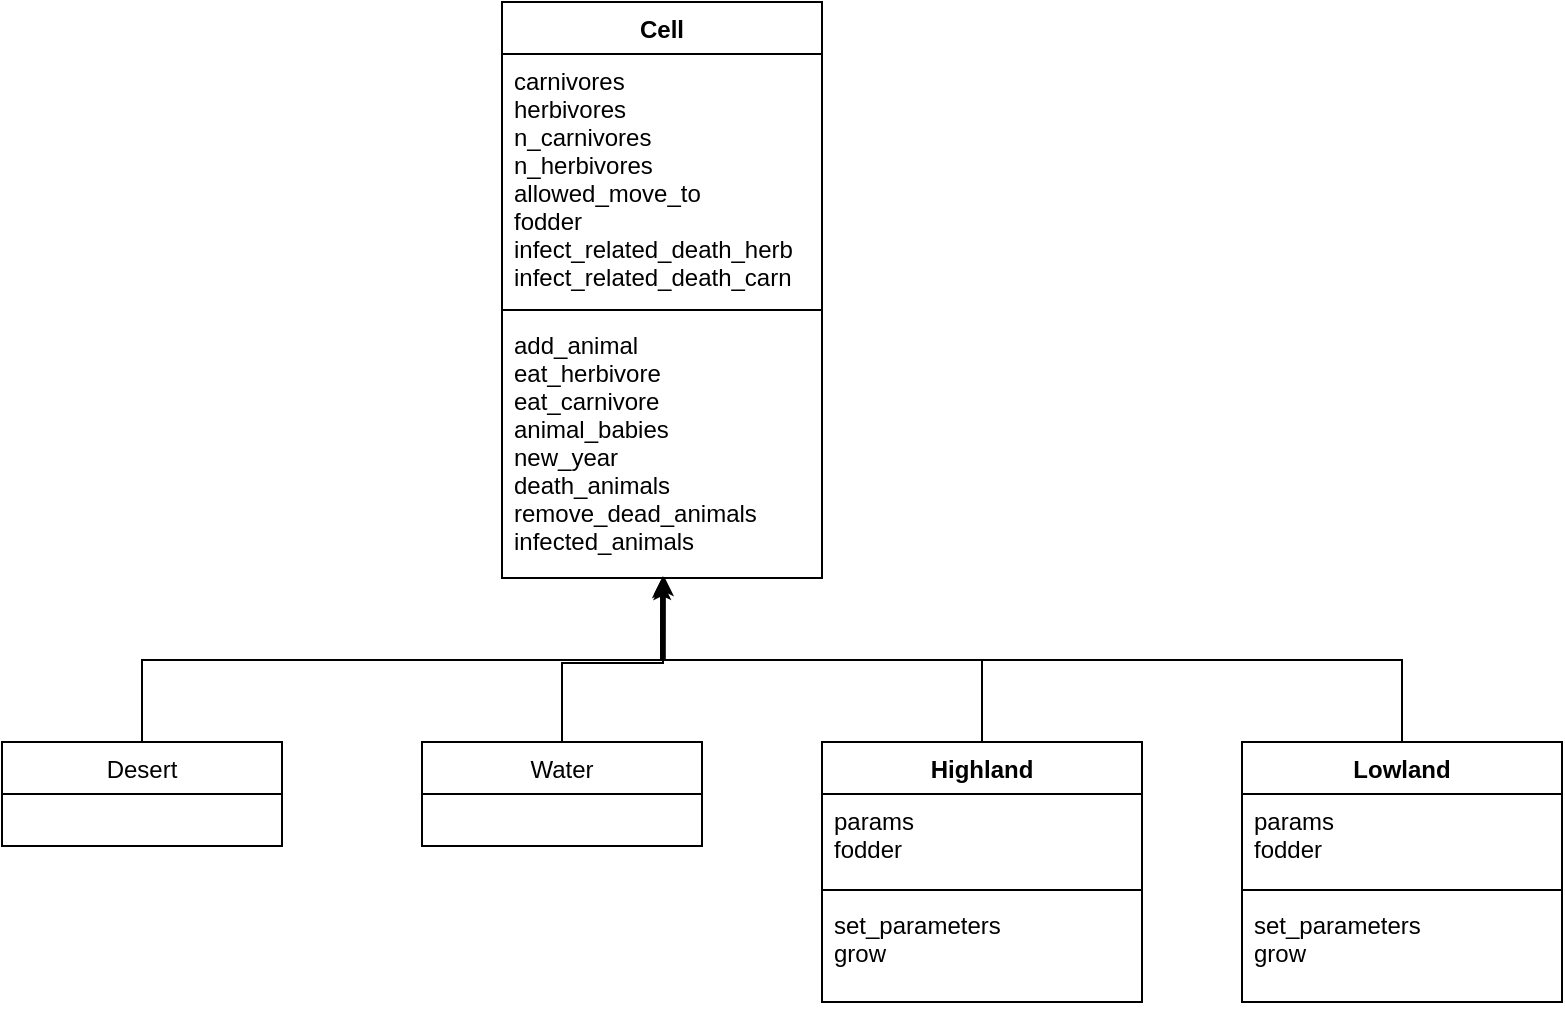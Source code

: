 <mxfile version="13.2.6" type="device"><diagram id="0DzjBBnmkJC8zu8KXY6g" name="Page-1"><mxGraphModel dx="1108" dy="615" grid="1" gridSize="10" guides="1" tooltips="1" connect="1" arrows="1" fold="1" page="1" pageScale="1" pageWidth="827" pageHeight="1169" math="0" shadow="0"><root><mxCell id="0"/><mxCell id="1" parent="0"/><mxCell id="YAbV0HqlIzvd0xMJIlHj-1" value="Cell" style="swimlane;fontStyle=1;align=center;verticalAlign=top;childLayout=stackLayout;horizontal=1;startSize=26;horizontalStack=0;resizeParent=1;resizeParentMax=0;resizeLast=0;collapsible=1;marginBottom=0;" vertex="1" parent="1"><mxGeometry x="320" y="180" width="160" height="288" as="geometry"/></mxCell><mxCell id="YAbV0HqlIzvd0xMJIlHj-2" value="carnivores&#10;herbivores &#10;n_carnivores&#10;n_herbivores&#10;allowed_move_to&#10;fodder&#10;infect_related_death_herb&#10;infect_related_death_carn&#10;&#10;" style="text;strokeColor=none;fillColor=none;align=left;verticalAlign=top;spacingLeft=4;spacingRight=4;overflow=hidden;rotatable=0;points=[[0,0.5],[1,0.5]];portConstraint=eastwest;" vertex="1" parent="YAbV0HqlIzvd0xMJIlHj-1"><mxGeometry y="26" width="160" height="124" as="geometry"/></mxCell><mxCell id="YAbV0HqlIzvd0xMJIlHj-3" value="" style="line;strokeWidth=1;fillColor=none;align=left;verticalAlign=middle;spacingTop=-1;spacingLeft=3;spacingRight=3;rotatable=0;labelPosition=right;points=[];portConstraint=eastwest;" vertex="1" parent="YAbV0HqlIzvd0xMJIlHj-1"><mxGeometry y="150" width="160" height="8" as="geometry"/></mxCell><mxCell id="YAbV0HqlIzvd0xMJIlHj-4" value="add_animal&#10;eat_herbivore&#10;eat_carnivore&#10;animal_babies&#10;new_year&#10;death_animals&#10;remove_dead_animals&#10;infected_animals&#10;" style="text;strokeColor=none;fillColor=none;align=left;verticalAlign=top;spacingLeft=4;spacingRight=4;overflow=hidden;rotatable=0;points=[[0,0.5],[1,0.5]];portConstraint=eastwest;" vertex="1" parent="YAbV0HqlIzvd0xMJIlHj-1"><mxGeometry y="158" width="160" height="130" as="geometry"/></mxCell><mxCell id="YAbV0HqlIzvd0xMJIlHj-21" style="edgeStyle=orthogonalEdgeStyle;rounded=0;orthogonalLoop=1;jettySize=auto;html=1;entryX=0.497;entryY=1.008;entryDx=0;entryDy=0;entryPerimeter=0;" edge="1" parent="1" source="YAbV0HqlIzvd0xMJIlHj-5" target="YAbV0HqlIzvd0xMJIlHj-4"><mxGeometry relative="1" as="geometry"/></mxCell><mxCell id="YAbV0HqlIzvd0xMJIlHj-5" value="Desert" style="swimlane;fontStyle=0;childLayout=stackLayout;horizontal=1;startSize=26;fillColor=none;horizontalStack=0;resizeParent=1;resizeParentMax=0;resizeLast=0;collapsible=1;marginBottom=0;" vertex="1" parent="1"><mxGeometry x="70" y="550" width="140" height="52" as="geometry"/></mxCell><mxCell id="YAbV0HqlIzvd0xMJIlHj-22" style="edgeStyle=orthogonalEdgeStyle;rounded=0;orthogonalLoop=1;jettySize=auto;html=1;" edge="1" parent="1" source="YAbV0HqlIzvd0xMJIlHj-9"><mxGeometry relative="1" as="geometry"><mxPoint x="400" y="470" as="targetPoint"/></mxGeometry></mxCell><mxCell id="YAbV0HqlIzvd0xMJIlHj-9" value="Water" style="swimlane;fontStyle=0;childLayout=stackLayout;horizontal=1;startSize=26;fillColor=none;horizontalStack=0;resizeParent=1;resizeParentMax=0;resizeLast=0;collapsible=1;marginBottom=0;" vertex="1" parent="1"><mxGeometry x="280" y="550" width="140" height="52" as="geometry"/></mxCell><mxCell id="YAbV0HqlIzvd0xMJIlHj-23" style="edgeStyle=orthogonalEdgeStyle;rounded=0;orthogonalLoop=1;jettySize=auto;html=1;entryX=0.503;entryY=0.992;entryDx=0;entryDy=0;entryPerimeter=0;" edge="1" parent="1" source="YAbV0HqlIzvd0xMJIlHj-13" target="YAbV0HqlIzvd0xMJIlHj-4"><mxGeometry relative="1" as="geometry"/></mxCell><mxCell id="YAbV0HqlIzvd0xMJIlHj-13" value="Highland" style="swimlane;fontStyle=1;align=center;verticalAlign=top;childLayout=stackLayout;horizontal=1;startSize=26;horizontalStack=0;resizeParent=1;resizeParentMax=0;resizeLast=0;collapsible=1;marginBottom=0;" vertex="1" parent="1"><mxGeometry x="480" y="550" width="160" height="130" as="geometry"/></mxCell><mxCell id="YAbV0HqlIzvd0xMJIlHj-14" value="params&#10;fodder" style="text;strokeColor=none;fillColor=none;align=left;verticalAlign=top;spacingLeft=4;spacingRight=4;overflow=hidden;rotatable=0;points=[[0,0.5],[1,0.5]];portConstraint=eastwest;" vertex="1" parent="YAbV0HqlIzvd0xMJIlHj-13"><mxGeometry y="26" width="160" height="44" as="geometry"/></mxCell><mxCell id="YAbV0HqlIzvd0xMJIlHj-15" value="" style="line;strokeWidth=1;fillColor=none;align=left;verticalAlign=middle;spacingTop=-1;spacingLeft=3;spacingRight=3;rotatable=0;labelPosition=right;points=[];portConstraint=eastwest;" vertex="1" parent="YAbV0HqlIzvd0xMJIlHj-13"><mxGeometry y="70" width="160" height="8" as="geometry"/></mxCell><mxCell id="YAbV0HqlIzvd0xMJIlHj-16" value="set_parameters&#10;grow" style="text;strokeColor=none;fillColor=none;align=left;verticalAlign=top;spacingLeft=4;spacingRight=4;overflow=hidden;rotatable=0;points=[[0,0.5],[1,0.5]];portConstraint=eastwest;" vertex="1" parent="YAbV0HqlIzvd0xMJIlHj-13"><mxGeometry y="78" width="160" height="52" as="geometry"/></mxCell><mxCell id="YAbV0HqlIzvd0xMJIlHj-24" style="edgeStyle=orthogonalEdgeStyle;rounded=0;orthogonalLoop=1;jettySize=auto;html=1;entryX=0.509;entryY=1;entryDx=0;entryDy=0;entryPerimeter=0;" edge="1" parent="1" source="YAbV0HqlIzvd0xMJIlHj-17" target="YAbV0HqlIzvd0xMJIlHj-4"><mxGeometry relative="1" as="geometry"/></mxCell><mxCell id="YAbV0HqlIzvd0xMJIlHj-17" value="Lowland" style="swimlane;fontStyle=1;align=center;verticalAlign=top;childLayout=stackLayout;horizontal=1;startSize=26;horizontalStack=0;resizeParent=1;resizeParentMax=0;resizeLast=0;collapsible=1;marginBottom=0;" vertex="1" parent="1"><mxGeometry x="690" y="550" width="160" height="130" as="geometry"/></mxCell><mxCell id="YAbV0HqlIzvd0xMJIlHj-18" value="params&#10;fodder" style="text;strokeColor=none;fillColor=none;align=left;verticalAlign=top;spacingLeft=4;spacingRight=4;overflow=hidden;rotatable=0;points=[[0,0.5],[1,0.5]];portConstraint=eastwest;" vertex="1" parent="YAbV0HqlIzvd0xMJIlHj-17"><mxGeometry y="26" width="160" height="44" as="geometry"/></mxCell><mxCell id="YAbV0HqlIzvd0xMJIlHj-19" value="" style="line;strokeWidth=1;fillColor=none;align=left;verticalAlign=middle;spacingTop=-1;spacingLeft=3;spacingRight=3;rotatable=0;labelPosition=right;points=[];portConstraint=eastwest;" vertex="1" parent="YAbV0HqlIzvd0xMJIlHj-17"><mxGeometry y="70" width="160" height="8" as="geometry"/></mxCell><mxCell id="YAbV0HqlIzvd0xMJIlHj-20" value="set_parameters&#10;grow" style="text;strokeColor=none;fillColor=none;align=left;verticalAlign=top;spacingLeft=4;spacingRight=4;overflow=hidden;rotatable=0;points=[[0,0.5],[1,0.5]];portConstraint=eastwest;" vertex="1" parent="YAbV0HqlIzvd0xMJIlHj-17"><mxGeometry y="78" width="160" height="52" as="geometry"/></mxCell></root></mxGraphModel></diagram></mxfile>